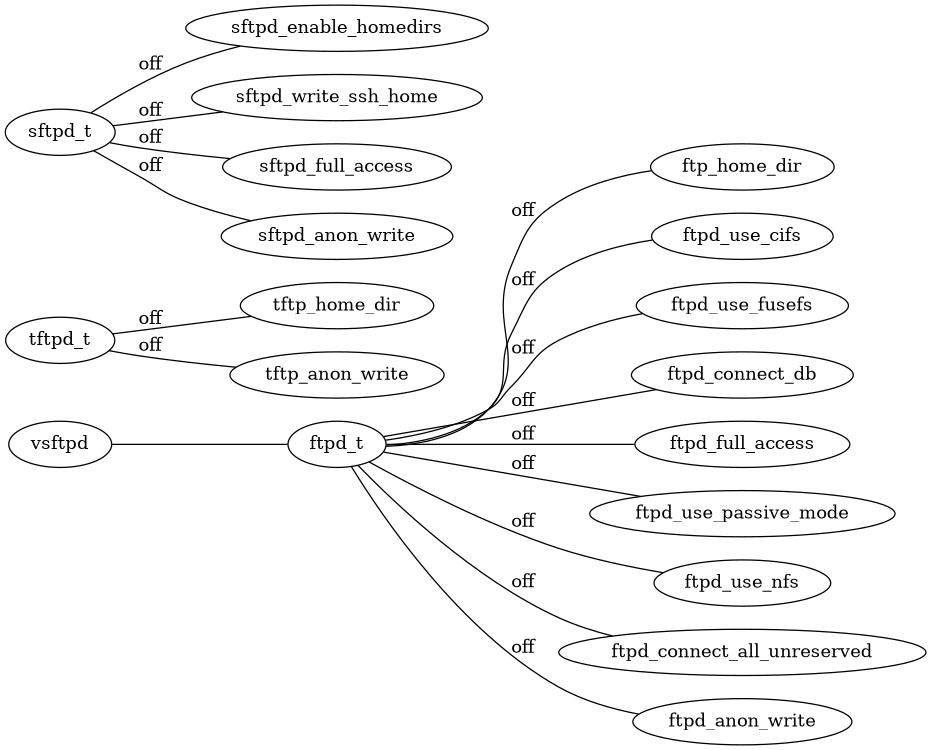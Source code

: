 // None
graph {
rankdir=LR
size="8,5"
	vsftpd
	ftpd_t
		vsftpd -- ftpd_t
	ftp_home_dir
	ftpd_t
		ftpd_t -- ftp_home_dir [label=off]
	ftpd_use_cifs
	ftpd_t
		ftpd_t -- ftpd_use_cifs [label=off]
	ftpd_use_fusefs
	ftpd_t
		ftpd_t -- ftpd_use_fusefs [label=off]
	ftpd_connect_db
	ftpd_t
		ftpd_t -- ftpd_connect_db [label=off]
	ftpd_full_access
	ftpd_t
		ftpd_t -- ftpd_full_access [label=off]
	tftp_home_dir
	tftpd_t
		tftpd_t -- tftp_home_dir [label=off]
	sftpd_enable_homedirs
	sftpd_t
		sftpd_t -- sftpd_enable_homedirs [label=off]
	ftpd_use_passive_mode
	ftpd_t
		ftpd_t -- ftpd_use_passive_mode [label=off]
	sftpd_write_ssh_home
	sftpd_t
		sftpd_t -- sftpd_write_ssh_home [label=off]
	ftpd_use_nfs
	ftpd_t
		ftpd_t -- ftpd_use_nfs [label=off]
	ftpd_connect_all_unreserved
	ftpd_t
		ftpd_t -- ftpd_connect_all_unreserved [label=off]
	sftpd_full_access
	sftpd_t
		sftpd_t -- sftpd_full_access [label=off]
	tftp_anon_write
	tftpd_t
		tftpd_t -- tftp_anon_write [label=off]
	ftpd_anon_write
	ftpd_t
		ftpd_t -- ftpd_anon_write [label=off]
	sftpd_anon_write
	sftpd_t
		sftpd_t -- sftpd_anon_write [label=off]
}